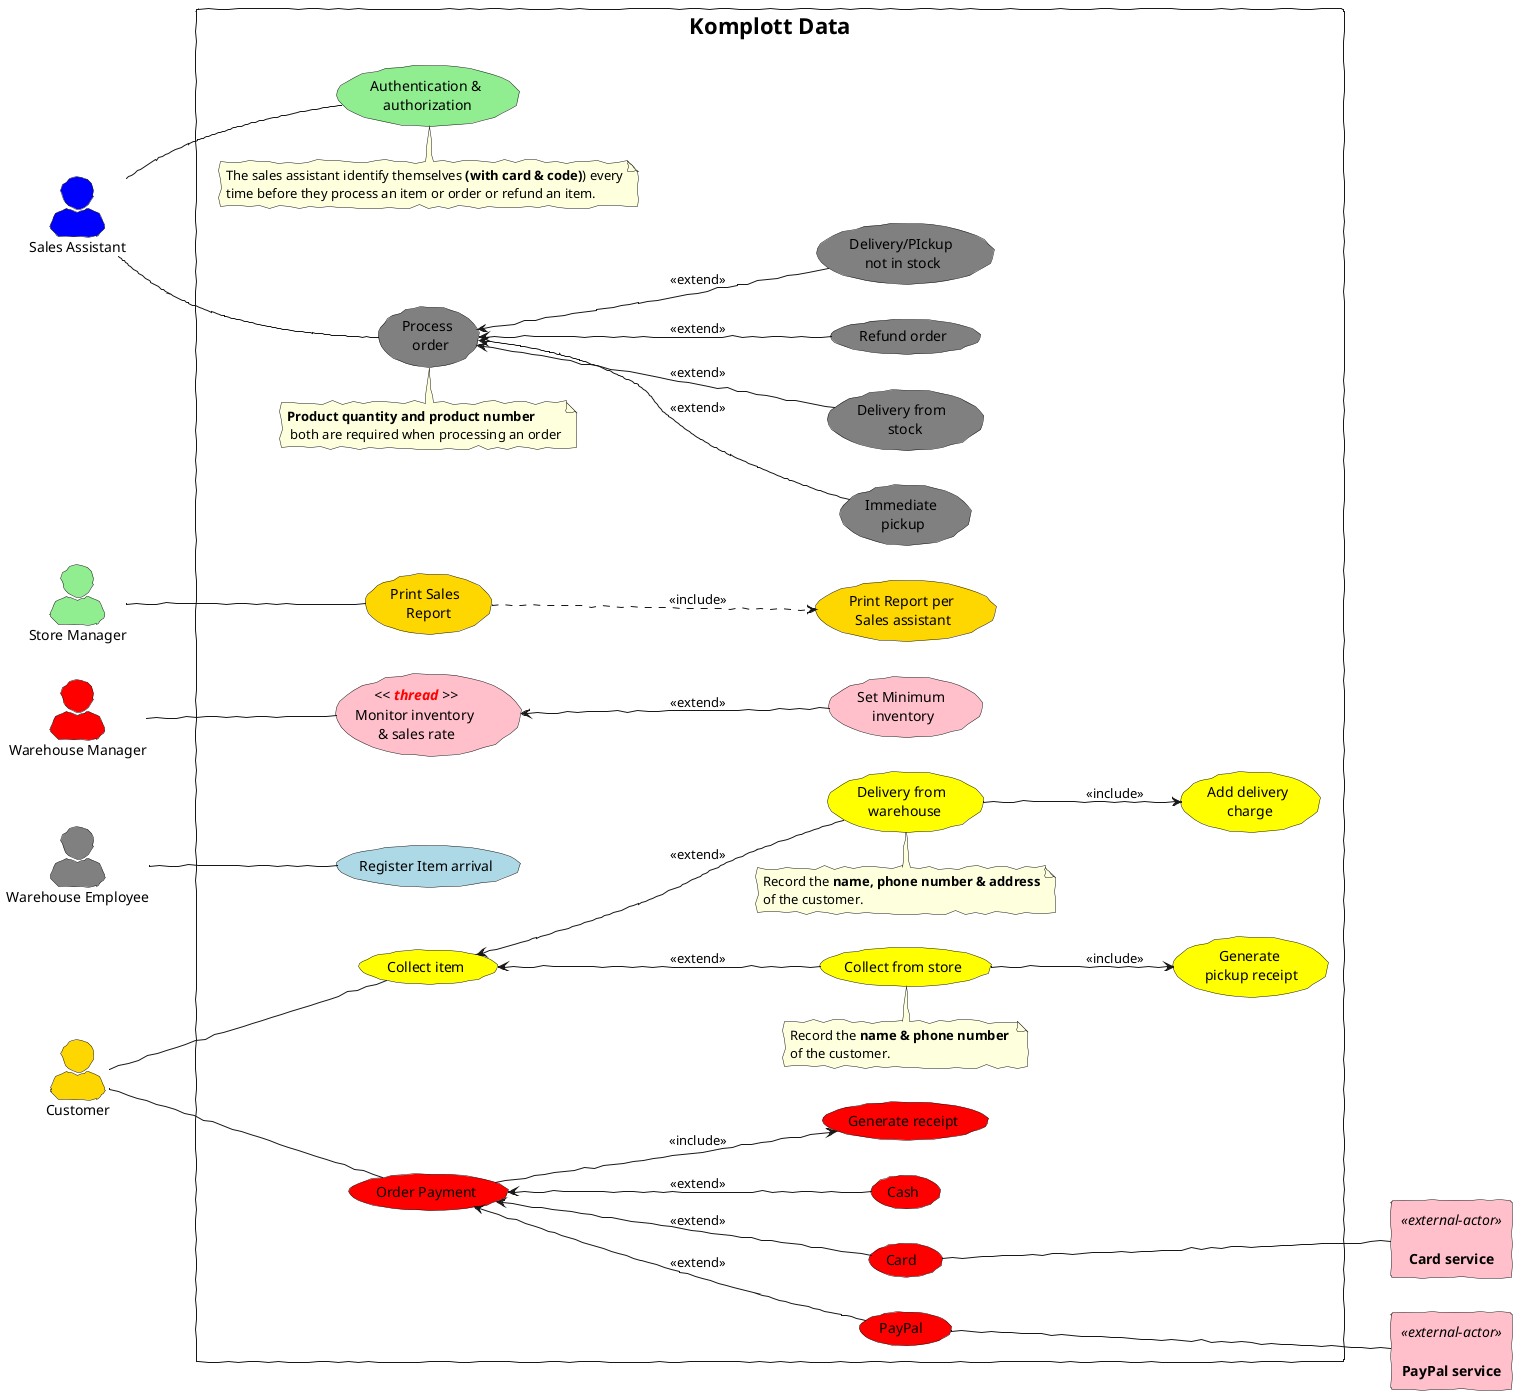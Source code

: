 @startuml

left to right direction
skinparam actorStyle awesome
skinparam handwritten true


actor "Sales Assistant" as assistant #blue
actor "Store Manager" as StoreManager #lightgreen
actor "Warehouse Manager" as WarehouseManager #red
actor "Warehouse Employee" as WarehouseEmplyee #grey
actor "Customer" as Customer #gold
rectangle "\n<b>PayPal service</b>" <<external-actor>> as PayPalService #pink
rectangle "\n<b>Card service</b>" <<external-actor>> as CardService #pink

rectangle "<size:22>Komplott Data</size>" {

    together {

        usecase "Authentication &\n authorization" #lightgreen

            note top of "Authentication &\n authorization"
            The sales assistant identify themselves <b>(with card & code)</b>) every
            time before they process an item or order or refund an item.
            end note

        together {
            usecase "Process \n order" as ProcessOrder #grey
                note top of ProcessOrder
                <b>Product quantity and product number </b>
                 both are required when processing an order
                end note

            usecase "Immediate \npickup" #grey
            usecase "Delivery from \n stock" #grey
            usecase "Refund order" #grey
            usecase "Delivery/PIckup \nnot in stock" #grey

        }

        usecase "Print Sales \n Report" #gold
        usecase "Print Report per \nSales assistant" #gold


    }
     usecase "Monitor inventory \n& sales rate" as MonitorInventorySalesRate << <color:red>**thread** </color>>> #pink
     usecase "Set Minimum \n inventory "  #pink

     usecase "Register Item arrival"  #lightblue

     usecase "Collect item"  #yellow
     usecase "Collect from store"  #yellow
     note top of "Collect from store"
                      Record the <b>name & phone number </b>
                      of the customer.
                     end note
     usecase "Generate \npickup receipt"  #yellow

     usecase "Delivery from \n warehouse"  #yellow
     note top of "Delivery from \n warehouse"
                     Record the **name, phone number & address**
                     of the customer.
                     end note
     usecase "Add delivery\n charge"  #yellow

     usecase "Order Payment"  #red
     usecase "Card "  #red
     usecase "PayPal "  #red
     usecase "Cash"  #red
     usecase "Generate receipt"  #red

}

    assistant -- "Authentication &\n authorization"
    assistant -- ProcessOrder

    ProcessOrder <-- "Immediate \npickup" : <<extend>>
    ProcessOrder <-- "Delivery from \n stock" : <<extend>>
    ProcessOrder <-- "Refund order" : <<extend>>
    ProcessOrder <-- "Delivery/PIckup \nnot in stock" : <<extend>>

    StoreManager -- "Print Sales \n Report"
    "Print Sales \n Report" ..> "Print Report per \nSales assistant" : <<include>>

     MonitorInventorySalesRate <-- "Set Minimum \n inventory " : <<extend>>
     WarehouseManager -- MonitorInventorySalesRate

     WarehouseEmplyee -- (Register Item arrival)

    Customer -- "Collect item"
    "Collect item"  <--  "Collect from store" : <<extend>>
    "Collect from store" --> "Generate \npickup receipt" : <<include>>

    "Collect item" <-- "Delivery from \n warehouse" : <<extend>>
    "Delivery from \n warehouse" --> "Add delivery\n charge" : <<include>>

    Customer -- "Order Payment"
    "Order Payment" <-- "Card " : <<extend>>
    "Order Payment" <-- "PayPal " : <<extend>>
    "Order Payment" <-- "Cash" : <<extend>>
    "Order Payment" --> "Generate receipt" : <<include>>


    "Card " --- CardService
    "PayPal " --- PayPalService

@enduml